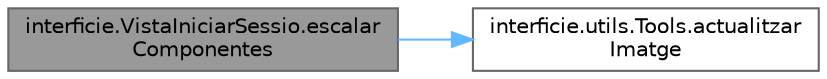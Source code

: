digraph "interficie.VistaIniciarSessio.escalarComponentes"
{
 // INTERACTIVE_SVG=YES
 // LATEX_PDF_SIZE
  bgcolor="transparent";
  edge [fontname=Helvetica,fontsize=10,labelfontname=Helvetica,labelfontsize=10];
  node [fontname=Helvetica,fontsize=10,shape=box,height=0.2,width=0.4];
  rankdir="LR";
  Node1 [id="Node000001",label="interficie.VistaIniciarSessio.escalar\lComponentes",height=0.2,width=0.4,color="gray40", fillcolor="grey60", style="filled", fontcolor="black",tooltip="Escala i recol·loca els components en funció de la mida actual de la finestra."];
  Node1 -> Node2 [id="edge1_Node000001_Node000002",color="steelblue1",style="solid",tooltip=" "];
  Node2 [id="Node000002",label="interficie.utils.Tools.actualitzar\lImatge",height=0.2,width=0.4,color="grey40", fillcolor="white", style="filled",URL="$classinterficie_1_1utils_1_1_tools.html#aad14ef36a2a433a18d49c46a83531892",tooltip="Actualitza la imatge d'un JLabel redimensionant-la per adaptar-se a les mides màximes indicades mante..."];
}

